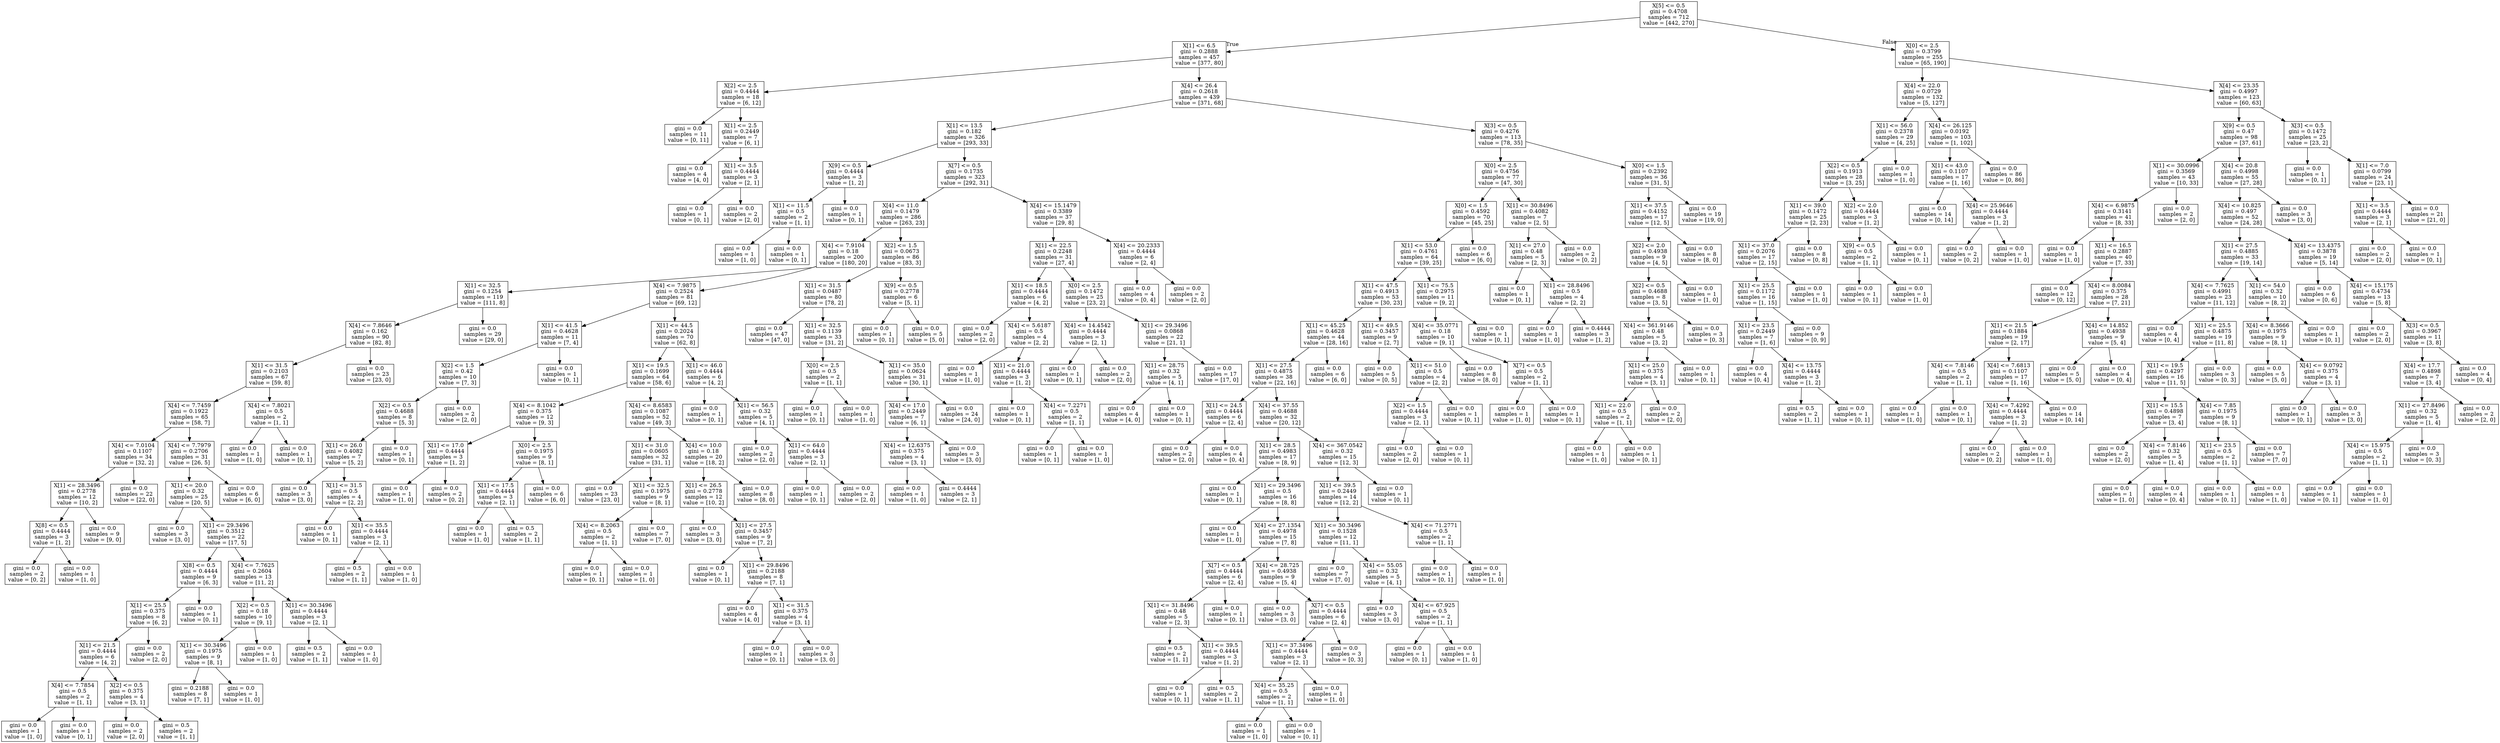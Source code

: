 digraph Tree {
node [shape=box] ;
0 [label="X[5] <= 0.5\ngini = 0.4708\nsamples = 712\nvalue = [442, 270]"] ;
1 [label="X[1] <= 6.5\ngini = 0.2888\nsamples = 457\nvalue = [377, 80]"] ;
0 -> 1 [labeldistance=2.5, labelangle=45, headlabel="True"] ;
2 [label="X[2] <= 2.5\ngini = 0.4444\nsamples = 18\nvalue = [6, 12]"] ;
1 -> 2 ;
3 [label="gini = 0.0\nsamples = 11\nvalue = [0, 11]"] ;
2 -> 3 ;
4 [label="X[1] <= 2.5\ngini = 0.2449\nsamples = 7\nvalue = [6, 1]"] ;
2 -> 4 ;
5 [label="gini = 0.0\nsamples = 4\nvalue = [4, 0]"] ;
4 -> 5 ;
6 [label="X[1] <= 3.5\ngini = 0.4444\nsamples = 3\nvalue = [2, 1]"] ;
4 -> 6 ;
7 [label="gini = 0.0\nsamples = 1\nvalue = [0, 1]"] ;
6 -> 7 ;
8 [label="gini = 0.0\nsamples = 2\nvalue = [2, 0]"] ;
6 -> 8 ;
9 [label="X[4] <= 26.4\ngini = 0.2618\nsamples = 439\nvalue = [371, 68]"] ;
1 -> 9 ;
10 [label="X[1] <= 13.5\ngini = 0.182\nsamples = 326\nvalue = [293, 33]"] ;
9 -> 10 ;
11 [label="X[9] <= 0.5\ngini = 0.4444\nsamples = 3\nvalue = [1, 2]"] ;
10 -> 11 ;
12 [label="X[1] <= 11.5\ngini = 0.5\nsamples = 2\nvalue = [1, 1]"] ;
11 -> 12 ;
13 [label="gini = 0.0\nsamples = 1\nvalue = [1, 0]"] ;
12 -> 13 ;
14 [label="gini = 0.0\nsamples = 1\nvalue = [0, 1]"] ;
12 -> 14 ;
15 [label="gini = 0.0\nsamples = 1\nvalue = [0, 1]"] ;
11 -> 15 ;
16 [label="X[7] <= 0.5\ngini = 0.1735\nsamples = 323\nvalue = [292, 31]"] ;
10 -> 16 ;
17 [label="X[4] <= 11.0\ngini = 0.1479\nsamples = 286\nvalue = [263, 23]"] ;
16 -> 17 ;
18 [label="X[4] <= 7.9104\ngini = 0.18\nsamples = 200\nvalue = [180, 20]"] ;
17 -> 18 ;
19 [label="X[1] <= 32.5\ngini = 0.1254\nsamples = 119\nvalue = [111, 8]"] ;
18 -> 19 ;
20 [label="X[4] <= 7.8646\ngini = 0.162\nsamples = 90\nvalue = [82, 8]"] ;
19 -> 20 ;
21 [label="X[1] <= 31.5\ngini = 0.2103\nsamples = 67\nvalue = [59, 8]"] ;
20 -> 21 ;
22 [label="X[4] <= 7.7459\ngini = 0.1922\nsamples = 65\nvalue = [58, 7]"] ;
21 -> 22 ;
23 [label="X[4] <= 7.0104\ngini = 0.1107\nsamples = 34\nvalue = [32, 2]"] ;
22 -> 23 ;
24 [label="X[1] <= 28.3496\ngini = 0.2778\nsamples = 12\nvalue = [10, 2]"] ;
23 -> 24 ;
25 [label="X[8] <= 0.5\ngini = 0.4444\nsamples = 3\nvalue = [1, 2]"] ;
24 -> 25 ;
26 [label="gini = 0.0\nsamples = 2\nvalue = [0, 2]"] ;
25 -> 26 ;
27 [label="gini = 0.0\nsamples = 1\nvalue = [1, 0]"] ;
25 -> 27 ;
28 [label="gini = 0.0\nsamples = 9\nvalue = [9, 0]"] ;
24 -> 28 ;
29 [label="gini = 0.0\nsamples = 22\nvalue = [22, 0]"] ;
23 -> 29 ;
30 [label="X[4] <= 7.7979\ngini = 0.2706\nsamples = 31\nvalue = [26, 5]"] ;
22 -> 30 ;
31 [label="X[1] <= 20.0\ngini = 0.32\nsamples = 25\nvalue = [20, 5]"] ;
30 -> 31 ;
32 [label="gini = 0.0\nsamples = 3\nvalue = [3, 0]"] ;
31 -> 32 ;
33 [label="X[1] <= 29.3496\ngini = 0.3512\nsamples = 22\nvalue = [17, 5]"] ;
31 -> 33 ;
34 [label="X[8] <= 0.5\ngini = 0.4444\nsamples = 9\nvalue = [6, 3]"] ;
33 -> 34 ;
35 [label="X[1] <= 25.5\ngini = 0.375\nsamples = 8\nvalue = [6, 2]"] ;
34 -> 35 ;
36 [label="X[1] <= 21.5\ngini = 0.4444\nsamples = 6\nvalue = [4, 2]"] ;
35 -> 36 ;
37 [label="X[4] <= 7.7854\ngini = 0.5\nsamples = 2\nvalue = [1, 1]"] ;
36 -> 37 ;
38 [label="gini = 0.0\nsamples = 1\nvalue = [1, 0]"] ;
37 -> 38 ;
39 [label="gini = 0.0\nsamples = 1\nvalue = [0, 1]"] ;
37 -> 39 ;
40 [label="X[2] <= 0.5\ngini = 0.375\nsamples = 4\nvalue = [3, 1]"] ;
36 -> 40 ;
41 [label="gini = 0.0\nsamples = 2\nvalue = [2, 0]"] ;
40 -> 41 ;
42 [label="gini = 0.5\nsamples = 2\nvalue = [1, 1]"] ;
40 -> 42 ;
43 [label="gini = 0.0\nsamples = 2\nvalue = [2, 0]"] ;
35 -> 43 ;
44 [label="gini = 0.0\nsamples = 1\nvalue = [0, 1]"] ;
34 -> 44 ;
45 [label="X[4] <= 7.7625\ngini = 0.2604\nsamples = 13\nvalue = [11, 2]"] ;
33 -> 45 ;
46 [label="X[2] <= 0.5\ngini = 0.18\nsamples = 10\nvalue = [9, 1]"] ;
45 -> 46 ;
47 [label="X[1] <= 30.3496\ngini = 0.1975\nsamples = 9\nvalue = [8, 1]"] ;
46 -> 47 ;
48 [label="gini = 0.2188\nsamples = 8\nvalue = [7, 1]"] ;
47 -> 48 ;
49 [label="gini = 0.0\nsamples = 1\nvalue = [1, 0]"] ;
47 -> 49 ;
50 [label="gini = 0.0\nsamples = 1\nvalue = [1, 0]"] ;
46 -> 50 ;
51 [label="X[1] <= 30.3496\ngini = 0.4444\nsamples = 3\nvalue = [2, 1]"] ;
45 -> 51 ;
52 [label="gini = 0.5\nsamples = 2\nvalue = [1, 1]"] ;
51 -> 52 ;
53 [label="gini = 0.0\nsamples = 1\nvalue = [1, 0]"] ;
51 -> 53 ;
54 [label="gini = 0.0\nsamples = 6\nvalue = [6, 0]"] ;
30 -> 54 ;
55 [label="X[4] <= 7.8021\ngini = 0.5\nsamples = 2\nvalue = [1, 1]"] ;
21 -> 55 ;
56 [label="gini = 0.0\nsamples = 1\nvalue = [1, 0]"] ;
55 -> 56 ;
57 [label="gini = 0.0\nsamples = 1\nvalue = [0, 1]"] ;
55 -> 57 ;
58 [label="gini = 0.0\nsamples = 23\nvalue = [23, 0]"] ;
20 -> 58 ;
59 [label="gini = 0.0\nsamples = 29\nvalue = [29, 0]"] ;
19 -> 59 ;
60 [label="X[4] <= 7.9875\ngini = 0.2524\nsamples = 81\nvalue = [69, 12]"] ;
18 -> 60 ;
61 [label="X[1] <= 41.5\ngini = 0.4628\nsamples = 11\nvalue = [7, 4]"] ;
60 -> 61 ;
62 [label="X[2] <= 1.5\ngini = 0.42\nsamples = 10\nvalue = [7, 3]"] ;
61 -> 62 ;
63 [label="X[2] <= 0.5\ngini = 0.4688\nsamples = 8\nvalue = [5, 3]"] ;
62 -> 63 ;
64 [label="X[1] <= 26.0\ngini = 0.4082\nsamples = 7\nvalue = [5, 2]"] ;
63 -> 64 ;
65 [label="gini = 0.0\nsamples = 3\nvalue = [3, 0]"] ;
64 -> 65 ;
66 [label="X[1] <= 31.5\ngini = 0.5\nsamples = 4\nvalue = [2, 2]"] ;
64 -> 66 ;
67 [label="gini = 0.0\nsamples = 1\nvalue = [0, 1]"] ;
66 -> 67 ;
68 [label="X[1] <= 35.5\ngini = 0.4444\nsamples = 3\nvalue = [2, 1]"] ;
66 -> 68 ;
69 [label="gini = 0.5\nsamples = 2\nvalue = [1, 1]"] ;
68 -> 69 ;
70 [label="gini = 0.0\nsamples = 1\nvalue = [1, 0]"] ;
68 -> 70 ;
71 [label="gini = 0.0\nsamples = 1\nvalue = [0, 1]"] ;
63 -> 71 ;
72 [label="gini = 0.0\nsamples = 2\nvalue = [2, 0]"] ;
62 -> 72 ;
73 [label="gini = 0.0\nsamples = 1\nvalue = [0, 1]"] ;
61 -> 73 ;
74 [label="X[1] <= 44.5\ngini = 0.2024\nsamples = 70\nvalue = [62, 8]"] ;
60 -> 74 ;
75 [label="X[1] <= 19.5\ngini = 0.1699\nsamples = 64\nvalue = [58, 6]"] ;
74 -> 75 ;
76 [label="X[4] <= 8.1042\ngini = 0.375\nsamples = 12\nvalue = [9, 3]"] ;
75 -> 76 ;
77 [label="X[1] <= 17.0\ngini = 0.4444\nsamples = 3\nvalue = [1, 2]"] ;
76 -> 77 ;
78 [label="gini = 0.0\nsamples = 1\nvalue = [1, 0]"] ;
77 -> 78 ;
79 [label="gini = 0.0\nsamples = 2\nvalue = [0, 2]"] ;
77 -> 79 ;
80 [label="X[0] <= 2.5\ngini = 0.1975\nsamples = 9\nvalue = [8, 1]"] ;
76 -> 80 ;
81 [label="X[1] <= 17.5\ngini = 0.4444\nsamples = 3\nvalue = [2, 1]"] ;
80 -> 81 ;
82 [label="gini = 0.0\nsamples = 1\nvalue = [1, 0]"] ;
81 -> 82 ;
83 [label="gini = 0.5\nsamples = 2\nvalue = [1, 1]"] ;
81 -> 83 ;
84 [label="gini = 0.0\nsamples = 6\nvalue = [6, 0]"] ;
80 -> 84 ;
85 [label="X[4] <= 8.6583\ngini = 0.1087\nsamples = 52\nvalue = [49, 3]"] ;
75 -> 85 ;
86 [label="X[1] <= 31.0\ngini = 0.0605\nsamples = 32\nvalue = [31, 1]"] ;
85 -> 86 ;
87 [label="gini = 0.0\nsamples = 23\nvalue = [23, 0]"] ;
86 -> 87 ;
88 [label="X[1] <= 32.5\ngini = 0.1975\nsamples = 9\nvalue = [8, 1]"] ;
86 -> 88 ;
89 [label="X[4] <= 8.2063\ngini = 0.5\nsamples = 2\nvalue = [1, 1]"] ;
88 -> 89 ;
90 [label="gini = 0.0\nsamples = 1\nvalue = [0, 1]"] ;
89 -> 90 ;
91 [label="gini = 0.0\nsamples = 1\nvalue = [1, 0]"] ;
89 -> 91 ;
92 [label="gini = 0.0\nsamples = 7\nvalue = [7, 0]"] ;
88 -> 92 ;
93 [label="X[4] <= 10.0\ngini = 0.18\nsamples = 20\nvalue = [18, 2]"] ;
85 -> 93 ;
94 [label="X[1] <= 26.5\ngini = 0.2778\nsamples = 12\nvalue = [10, 2]"] ;
93 -> 94 ;
95 [label="gini = 0.0\nsamples = 3\nvalue = [3, 0]"] ;
94 -> 95 ;
96 [label="X[1] <= 27.5\ngini = 0.3457\nsamples = 9\nvalue = [7, 2]"] ;
94 -> 96 ;
97 [label="gini = 0.0\nsamples = 1\nvalue = [0, 1]"] ;
96 -> 97 ;
98 [label="X[1] <= 29.8496\ngini = 0.2188\nsamples = 8\nvalue = [7, 1]"] ;
96 -> 98 ;
99 [label="gini = 0.0\nsamples = 4\nvalue = [4, 0]"] ;
98 -> 99 ;
100 [label="X[1] <= 31.5\ngini = 0.375\nsamples = 4\nvalue = [3, 1]"] ;
98 -> 100 ;
101 [label="gini = 0.0\nsamples = 1\nvalue = [0, 1]"] ;
100 -> 101 ;
102 [label="gini = 0.0\nsamples = 3\nvalue = [3, 0]"] ;
100 -> 102 ;
103 [label="gini = 0.0\nsamples = 8\nvalue = [8, 0]"] ;
93 -> 103 ;
104 [label="X[1] <= 46.0\ngini = 0.4444\nsamples = 6\nvalue = [4, 2]"] ;
74 -> 104 ;
105 [label="gini = 0.0\nsamples = 1\nvalue = [0, 1]"] ;
104 -> 105 ;
106 [label="X[1] <= 56.5\ngini = 0.32\nsamples = 5\nvalue = [4, 1]"] ;
104 -> 106 ;
107 [label="gini = 0.0\nsamples = 2\nvalue = [2, 0]"] ;
106 -> 107 ;
108 [label="X[1] <= 64.0\ngini = 0.4444\nsamples = 3\nvalue = [2, 1]"] ;
106 -> 108 ;
109 [label="gini = 0.0\nsamples = 1\nvalue = [0, 1]"] ;
108 -> 109 ;
110 [label="gini = 0.0\nsamples = 2\nvalue = [2, 0]"] ;
108 -> 110 ;
111 [label="X[2] <= 1.5\ngini = 0.0673\nsamples = 86\nvalue = [83, 3]"] ;
17 -> 111 ;
112 [label="X[1] <= 31.5\ngini = 0.0487\nsamples = 80\nvalue = [78, 2]"] ;
111 -> 112 ;
113 [label="gini = 0.0\nsamples = 47\nvalue = [47, 0]"] ;
112 -> 113 ;
114 [label="X[1] <= 32.5\ngini = 0.1139\nsamples = 33\nvalue = [31, 2]"] ;
112 -> 114 ;
115 [label="X[0] <= 2.5\ngini = 0.5\nsamples = 2\nvalue = [1, 1]"] ;
114 -> 115 ;
116 [label="gini = 0.0\nsamples = 1\nvalue = [0, 1]"] ;
115 -> 116 ;
117 [label="gini = 0.0\nsamples = 1\nvalue = [1, 0]"] ;
115 -> 117 ;
118 [label="X[1] <= 35.0\ngini = 0.0624\nsamples = 31\nvalue = [30, 1]"] ;
114 -> 118 ;
119 [label="X[4] <= 17.0\ngini = 0.2449\nsamples = 7\nvalue = [6, 1]"] ;
118 -> 119 ;
120 [label="X[4] <= 12.6375\ngini = 0.375\nsamples = 4\nvalue = [3, 1]"] ;
119 -> 120 ;
121 [label="gini = 0.0\nsamples = 1\nvalue = [1, 0]"] ;
120 -> 121 ;
122 [label="gini = 0.4444\nsamples = 3\nvalue = [2, 1]"] ;
120 -> 122 ;
123 [label="gini = 0.0\nsamples = 3\nvalue = [3, 0]"] ;
119 -> 123 ;
124 [label="gini = 0.0\nsamples = 24\nvalue = [24, 0]"] ;
118 -> 124 ;
125 [label="X[9] <= 0.5\ngini = 0.2778\nsamples = 6\nvalue = [5, 1]"] ;
111 -> 125 ;
126 [label="gini = 0.0\nsamples = 1\nvalue = [0, 1]"] ;
125 -> 126 ;
127 [label="gini = 0.0\nsamples = 5\nvalue = [5, 0]"] ;
125 -> 127 ;
128 [label="X[4] <= 15.1479\ngini = 0.3389\nsamples = 37\nvalue = [29, 8]"] ;
16 -> 128 ;
129 [label="X[1] <= 22.5\ngini = 0.2248\nsamples = 31\nvalue = [27, 4]"] ;
128 -> 129 ;
130 [label="X[1] <= 18.5\ngini = 0.4444\nsamples = 6\nvalue = [4, 2]"] ;
129 -> 130 ;
131 [label="gini = 0.0\nsamples = 2\nvalue = [2, 0]"] ;
130 -> 131 ;
132 [label="X[4] <= 5.6187\ngini = 0.5\nsamples = 4\nvalue = [2, 2]"] ;
130 -> 132 ;
133 [label="gini = 0.0\nsamples = 1\nvalue = [1, 0]"] ;
132 -> 133 ;
134 [label="X[1] <= 21.0\ngini = 0.4444\nsamples = 3\nvalue = [1, 2]"] ;
132 -> 134 ;
135 [label="gini = 0.0\nsamples = 1\nvalue = [0, 1]"] ;
134 -> 135 ;
136 [label="X[4] <= 7.2271\ngini = 0.5\nsamples = 2\nvalue = [1, 1]"] ;
134 -> 136 ;
137 [label="gini = 0.0\nsamples = 1\nvalue = [0, 1]"] ;
136 -> 137 ;
138 [label="gini = 0.0\nsamples = 1\nvalue = [1, 0]"] ;
136 -> 138 ;
139 [label="X[0] <= 2.5\ngini = 0.1472\nsamples = 25\nvalue = [23, 2]"] ;
129 -> 139 ;
140 [label="X[4] <= 14.4542\ngini = 0.4444\nsamples = 3\nvalue = [2, 1]"] ;
139 -> 140 ;
141 [label="gini = 0.0\nsamples = 1\nvalue = [0, 1]"] ;
140 -> 141 ;
142 [label="gini = 0.0\nsamples = 2\nvalue = [2, 0]"] ;
140 -> 142 ;
143 [label="X[1] <= 29.3496\ngini = 0.0868\nsamples = 22\nvalue = [21, 1]"] ;
139 -> 143 ;
144 [label="X[1] <= 28.75\ngini = 0.32\nsamples = 5\nvalue = [4, 1]"] ;
143 -> 144 ;
145 [label="gini = 0.0\nsamples = 4\nvalue = [4, 0]"] ;
144 -> 145 ;
146 [label="gini = 0.0\nsamples = 1\nvalue = [0, 1]"] ;
144 -> 146 ;
147 [label="gini = 0.0\nsamples = 17\nvalue = [17, 0]"] ;
143 -> 147 ;
148 [label="X[4] <= 20.2333\ngini = 0.4444\nsamples = 6\nvalue = [2, 4]"] ;
128 -> 148 ;
149 [label="gini = 0.0\nsamples = 4\nvalue = [0, 4]"] ;
148 -> 149 ;
150 [label="gini = 0.0\nsamples = 2\nvalue = [2, 0]"] ;
148 -> 150 ;
151 [label="X[3] <= 0.5\ngini = 0.4276\nsamples = 113\nvalue = [78, 35]"] ;
9 -> 151 ;
152 [label="X[0] <= 2.5\ngini = 0.4756\nsamples = 77\nvalue = [47, 30]"] ;
151 -> 152 ;
153 [label="X[0] <= 1.5\ngini = 0.4592\nsamples = 70\nvalue = [45, 25]"] ;
152 -> 153 ;
154 [label="X[1] <= 53.0\ngini = 0.4761\nsamples = 64\nvalue = [39, 25]"] ;
153 -> 154 ;
155 [label="X[1] <= 47.5\ngini = 0.4913\nsamples = 53\nvalue = [30, 23]"] ;
154 -> 155 ;
156 [label="X[1] <= 45.25\ngini = 0.4628\nsamples = 44\nvalue = [28, 16]"] ;
155 -> 156 ;
157 [label="X[1] <= 27.5\ngini = 0.4875\nsamples = 38\nvalue = [22, 16]"] ;
156 -> 157 ;
158 [label="X[1] <= 24.5\ngini = 0.4444\nsamples = 6\nvalue = [2, 4]"] ;
157 -> 158 ;
159 [label="gini = 0.0\nsamples = 2\nvalue = [2, 0]"] ;
158 -> 159 ;
160 [label="gini = 0.0\nsamples = 4\nvalue = [0, 4]"] ;
158 -> 160 ;
161 [label="X[4] <= 37.55\ngini = 0.4688\nsamples = 32\nvalue = [20, 12]"] ;
157 -> 161 ;
162 [label="X[1] <= 28.5\ngini = 0.4983\nsamples = 17\nvalue = [8, 9]"] ;
161 -> 162 ;
163 [label="gini = 0.0\nsamples = 1\nvalue = [0, 1]"] ;
162 -> 163 ;
164 [label="X[1] <= 29.3496\ngini = 0.5\nsamples = 16\nvalue = [8, 8]"] ;
162 -> 164 ;
165 [label="gini = 0.0\nsamples = 1\nvalue = [1, 0]"] ;
164 -> 165 ;
166 [label="X[4] <= 27.1354\ngini = 0.4978\nsamples = 15\nvalue = [7, 8]"] ;
164 -> 166 ;
167 [label="X[7] <= 0.5\ngini = 0.4444\nsamples = 6\nvalue = [2, 4]"] ;
166 -> 167 ;
168 [label="X[1] <= 31.8496\ngini = 0.48\nsamples = 5\nvalue = [2, 3]"] ;
167 -> 168 ;
169 [label="gini = 0.5\nsamples = 2\nvalue = [1, 1]"] ;
168 -> 169 ;
170 [label="X[1] <= 39.5\ngini = 0.4444\nsamples = 3\nvalue = [1, 2]"] ;
168 -> 170 ;
171 [label="gini = 0.0\nsamples = 1\nvalue = [0, 1]"] ;
170 -> 171 ;
172 [label="gini = 0.5\nsamples = 2\nvalue = [1, 1]"] ;
170 -> 172 ;
173 [label="gini = 0.0\nsamples = 1\nvalue = [0, 1]"] ;
167 -> 173 ;
174 [label="X[4] <= 28.725\ngini = 0.4938\nsamples = 9\nvalue = [5, 4]"] ;
166 -> 174 ;
175 [label="gini = 0.0\nsamples = 3\nvalue = [3, 0]"] ;
174 -> 175 ;
176 [label="X[7] <= 0.5\ngini = 0.4444\nsamples = 6\nvalue = [2, 4]"] ;
174 -> 176 ;
177 [label="X[1] <= 37.3496\ngini = 0.4444\nsamples = 3\nvalue = [2, 1]"] ;
176 -> 177 ;
178 [label="X[4] <= 35.25\ngini = 0.5\nsamples = 2\nvalue = [1, 1]"] ;
177 -> 178 ;
179 [label="gini = 0.0\nsamples = 1\nvalue = [1, 0]"] ;
178 -> 179 ;
180 [label="gini = 0.0\nsamples = 1\nvalue = [0, 1]"] ;
178 -> 180 ;
181 [label="gini = 0.0\nsamples = 1\nvalue = [1, 0]"] ;
177 -> 181 ;
182 [label="gini = 0.0\nsamples = 3\nvalue = [0, 3]"] ;
176 -> 182 ;
183 [label="X[4] <= 367.0542\ngini = 0.32\nsamples = 15\nvalue = [12, 3]"] ;
161 -> 183 ;
184 [label="X[1] <= 39.5\ngini = 0.2449\nsamples = 14\nvalue = [12, 2]"] ;
183 -> 184 ;
185 [label="X[1] <= 30.3496\ngini = 0.1528\nsamples = 12\nvalue = [11, 1]"] ;
184 -> 185 ;
186 [label="gini = 0.0\nsamples = 7\nvalue = [7, 0]"] ;
185 -> 186 ;
187 [label="X[4] <= 55.05\ngini = 0.32\nsamples = 5\nvalue = [4, 1]"] ;
185 -> 187 ;
188 [label="gini = 0.0\nsamples = 3\nvalue = [3, 0]"] ;
187 -> 188 ;
189 [label="X[4] <= 67.925\ngini = 0.5\nsamples = 2\nvalue = [1, 1]"] ;
187 -> 189 ;
190 [label="gini = 0.0\nsamples = 1\nvalue = [0, 1]"] ;
189 -> 190 ;
191 [label="gini = 0.0\nsamples = 1\nvalue = [1, 0]"] ;
189 -> 191 ;
192 [label="X[4] <= 71.2771\ngini = 0.5\nsamples = 2\nvalue = [1, 1]"] ;
184 -> 192 ;
193 [label="gini = 0.0\nsamples = 1\nvalue = [0, 1]"] ;
192 -> 193 ;
194 [label="gini = 0.0\nsamples = 1\nvalue = [1, 0]"] ;
192 -> 194 ;
195 [label="gini = 0.0\nsamples = 1\nvalue = [0, 1]"] ;
183 -> 195 ;
196 [label="gini = 0.0\nsamples = 6\nvalue = [6, 0]"] ;
156 -> 196 ;
197 [label="X[1] <= 49.5\ngini = 0.3457\nsamples = 9\nvalue = [2, 7]"] ;
155 -> 197 ;
198 [label="gini = 0.0\nsamples = 5\nvalue = [0, 5]"] ;
197 -> 198 ;
199 [label="X[1] <= 51.0\ngini = 0.5\nsamples = 4\nvalue = [2, 2]"] ;
197 -> 199 ;
200 [label="X[2] <= 1.5\ngini = 0.4444\nsamples = 3\nvalue = [2, 1]"] ;
199 -> 200 ;
201 [label="gini = 0.0\nsamples = 2\nvalue = [2, 0]"] ;
200 -> 201 ;
202 [label="gini = 0.0\nsamples = 1\nvalue = [0, 1]"] ;
200 -> 202 ;
203 [label="gini = 0.0\nsamples = 1\nvalue = [0, 1]"] ;
199 -> 203 ;
204 [label="X[1] <= 75.5\ngini = 0.2975\nsamples = 11\nvalue = [9, 2]"] ;
154 -> 204 ;
205 [label="X[4] <= 35.0771\ngini = 0.18\nsamples = 10\nvalue = [9, 1]"] ;
204 -> 205 ;
206 [label="gini = 0.0\nsamples = 8\nvalue = [8, 0]"] ;
205 -> 206 ;
207 [label="X[7] <= 0.5\ngini = 0.5\nsamples = 2\nvalue = [1, 1]"] ;
205 -> 207 ;
208 [label="gini = 0.0\nsamples = 1\nvalue = [1, 0]"] ;
207 -> 208 ;
209 [label="gini = 0.0\nsamples = 1\nvalue = [0, 1]"] ;
207 -> 209 ;
210 [label="gini = 0.0\nsamples = 1\nvalue = [0, 1]"] ;
204 -> 210 ;
211 [label="gini = 0.0\nsamples = 6\nvalue = [6, 0]"] ;
153 -> 211 ;
212 [label="X[1] <= 30.8496\ngini = 0.4082\nsamples = 7\nvalue = [2, 5]"] ;
152 -> 212 ;
213 [label="X[1] <= 27.0\ngini = 0.48\nsamples = 5\nvalue = [2, 3]"] ;
212 -> 213 ;
214 [label="gini = 0.0\nsamples = 1\nvalue = [0, 1]"] ;
213 -> 214 ;
215 [label="X[1] <= 28.8496\ngini = 0.5\nsamples = 4\nvalue = [2, 2]"] ;
213 -> 215 ;
216 [label="gini = 0.0\nsamples = 1\nvalue = [1, 0]"] ;
215 -> 216 ;
217 [label="gini = 0.4444\nsamples = 3\nvalue = [1, 2]"] ;
215 -> 217 ;
218 [label="gini = 0.0\nsamples = 2\nvalue = [0, 2]"] ;
212 -> 218 ;
219 [label="X[0] <= 1.5\ngini = 0.2392\nsamples = 36\nvalue = [31, 5]"] ;
151 -> 219 ;
220 [label="X[1] <= 37.5\ngini = 0.4152\nsamples = 17\nvalue = [12, 5]"] ;
219 -> 220 ;
221 [label="X[2] <= 2.0\ngini = 0.4938\nsamples = 9\nvalue = [4, 5]"] ;
220 -> 221 ;
222 [label="X[2] <= 0.5\ngini = 0.4688\nsamples = 8\nvalue = [3, 5]"] ;
221 -> 222 ;
223 [label="X[4] <= 361.9146\ngini = 0.48\nsamples = 5\nvalue = [3, 2]"] ;
222 -> 223 ;
224 [label="X[1] <= 25.0\ngini = 0.375\nsamples = 4\nvalue = [3, 1]"] ;
223 -> 224 ;
225 [label="X[1] <= 22.0\ngini = 0.5\nsamples = 2\nvalue = [1, 1]"] ;
224 -> 225 ;
226 [label="gini = 0.0\nsamples = 1\nvalue = [1, 0]"] ;
225 -> 226 ;
227 [label="gini = 0.0\nsamples = 1\nvalue = [0, 1]"] ;
225 -> 227 ;
228 [label="gini = 0.0\nsamples = 2\nvalue = [2, 0]"] ;
224 -> 228 ;
229 [label="gini = 0.0\nsamples = 1\nvalue = [0, 1]"] ;
223 -> 229 ;
230 [label="gini = 0.0\nsamples = 3\nvalue = [0, 3]"] ;
222 -> 230 ;
231 [label="gini = 0.0\nsamples = 1\nvalue = [1, 0]"] ;
221 -> 231 ;
232 [label="gini = 0.0\nsamples = 8\nvalue = [8, 0]"] ;
220 -> 232 ;
233 [label="gini = 0.0\nsamples = 19\nvalue = [19, 0]"] ;
219 -> 233 ;
234 [label="X[0] <= 2.5\ngini = 0.3799\nsamples = 255\nvalue = [65, 190]"] ;
0 -> 234 [labeldistance=2.5, labelangle=-45, headlabel="False"] ;
235 [label="X[4] <= 22.0\ngini = 0.0729\nsamples = 132\nvalue = [5, 127]"] ;
234 -> 235 ;
236 [label="X[1] <= 56.0\ngini = 0.2378\nsamples = 29\nvalue = [4, 25]"] ;
235 -> 236 ;
237 [label="X[2] <= 0.5\ngini = 0.1913\nsamples = 28\nvalue = [3, 25]"] ;
236 -> 237 ;
238 [label="X[1] <= 39.0\ngini = 0.1472\nsamples = 25\nvalue = [2, 23]"] ;
237 -> 238 ;
239 [label="X[1] <= 37.0\ngini = 0.2076\nsamples = 17\nvalue = [2, 15]"] ;
238 -> 239 ;
240 [label="X[1] <= 25.5\ngini = 0.1172\nsamples = 16\nvalue = [1, 15]"] ;
239 -> 240 ;
241 [label="X[1] <= 23.5\ngini = 0.2449\nsamples = 7\nvalue = [1, 6]"] ;
240 -> 241 ;
242 [label="gini = 0.0\nsamples = 4\nvalue = [0, 4]"] ;
241 -> 242 ;
243 [label="X[4] <= 13.75\ngini = 0.4444\nsamples = 3\nvalue = [1, 2]"] ;
241 -> 243 ;
244 [label="gini = 0.5\nsamples = 2\nvalue = [1, 1]"] ;
243 -> 244 ;
245 [label="gini = 0.0\nsamples = 1\nvalue = [0, 1]"] ;
243 -> 245 ;
246 [label="gini = 0.0\nsamples = 9\nvalue = [0, 9]"] ;
240 -> 246 ;
247 [label="gini = 0.0\nsamples = 1\nvalue = [1, 0]"] ;
239 -> 247 ;
248 [label="gini = 0.0\nsamples = 8\nvalue = [0, 8]"] ;
238 -> 248 ;
249 [label="X[2] <= 2.0\ngini = 0.4444\nsamples = 3\nvalue = [1, 2]"] ;
237 -> 249 ;
250 [label="X[9] <= 0.5\ngini = 0.5\nsamples = 2\nvalue = [1, 1]"] ;
249 -> 250 ;
251 [label="gini = 0.0\nsamples = 1\nvalue = [0, 1]"] ;
250 -> 251 ;
252 [label="gini = 0.0\nsamples = 1\nvalue = [1, 0]"] ;
250 -> 252 ;
253 [label="gini = 0.0\nsamples = 1\nvalue = [0, 1]"] ;
249 -> 253 ;
254 [label="gini = 0.0\nsamples = 1\nvalue = [1, 0]"] ;
236 -> 254 ;
255 [label="X[4] <= 26.125\ngini = 0.0192\nsamples = 103\nvalue = [1, 102]"] ;
235 -> 255 ;
256 [label="X[1] <= 43.0\ngini = 0.1107\nsamples = 17\nvalue = [1, 16]"] ;
255 -> 256 ;
257 [label="gini = 0.0\nsamples = 14\nvalue = [0, 14]"] ;
256 -> 257 ;
258 [label="X[4] <= 25.9646\ngini = 0.4444\nsamples = 3\nvalue = [1, 2]"] ;
256 -> 258 ;
259 [label="gini = 0.0\nsamples = 2\nvalue = [0, 2]"] ;
258 -> 259 ;
260 [label="gini = 0.0\nsamples = 1\nvalue = [1, 0]"] ;
258 -> 260 ;
261 [label="gini = 0.0\nsamples = 86\nvalue = [0, 86]"] ;
255 -> 261 ;
262 [label="X[4] <= 23.35\ngini = 0.4997\nsamples = 123\nvalue = [60, 63]"] ;
234 -> 262 ;
263 [label="X[9] <= 0.5\ngini = 0.47\nsamples = 98\nvalue = [37, 61]"] ;
262 -> 263 ;
264 [label="X[1] <= 30.0996\ngini = 0.3569\nsamples = 43\nvalue = [10, 33]"] ;
263 -> 264 ;
265 [label="X[4] <= 6.9875\ngini = 0.3141\nsamples = 41\nvalue = [8, 33]"] ;
264 -> 265 ;
266 [label="gini = 0.0\nsamples = 1\nvalue = [1, 0]"] ;
265 -> 266 ;
267 [label="X[1] <= 16.5\ngini = 0.2887\nsamples = 40\nvalue = [7, 33]"] ;
265 -> 267 ;
268 [label="gini = 0.0\nsamples = 12\nvalue = [0, 12]"] ;
267 -> 268 ;
269 [label="X[4] <= 8.0084\ngini = 0.375\nsamples = 28\nvalue = [7, 21]"] ;
267 -> 269 ;
270 [label="X[1] <= 21.5\ngini = 0.1884\nsamples = 19\nvalue = [2, 17]"] ;
269 -> 270 ;
271 [label="X[4] <= 7.8146\ngini = 0.5\nsamples = 2\nvalue = [1, 1]"] ;
270 -> 271 ;
272 [label="gini = 0.0\nsamples = 1\nvalue = [1, 0]"] ;
271 -> 272 ;
273 [label="gini = 0.0\nsamples = 1\nvalue = [0, 1]"] ;
271 -> 273 ;
274 [label="X[4] <= 7.6813\ngini = 0.1107\nsamples = 17\nvalue = [1, 16]"] ;
270 -> 274 ;
275 [label="X[4] <= 7.4292\ngini = 0.4444\nsamples = 3\nvalue = [1, 2]"] ;
274 -> 275 ;
276 [label="gini = 0.0\nsamples = 2\nvalue = [0, 2]"] ;
275 -> 276 ;
277 [label="gini = 0.0\nsamples = 1\nvalue = [1, 0]"] ;
275 -> 277 ;
278 [label="gini = 0.0\nsamples = 14\nvalue = [0, 14]"] ;
274 -> 278 ;
279 [label="X[4] <= 14.852\ngini = 0.4938\nsamples = 9\nvalue = [5, 4]"] ;
269 -> 279 ;
280 [label="gini = 0.0\nsamples = 5\nvalue = [5, 0]"] ;
279 -> 280 ;
281 [label="gini = 0.0\nsamples = 4\nvalue = [0, 4]"] ;
279 -> 281 ;
282 [label="gini = 0.0\nsamples = 2\nvalue = [2, 0]"] ;
264 -> 282 ;
283 [label="X[4] <= 20.8\ngini = 0.4998\nsamples = 55\nvalue = [27, 28]"] ;
263 -> 283 ;
284 [label="X[4] <= 10.825\ngini = 0.497\nsamples = 52\nvalue = [24, 28]"] ;
283 -> 284 ;
285 [label="X[1] <= 27.5\ngini = 0.4885\nsamples = 33\nvalue = [19, 14]"] ;
284 -> 285 ;
286 [label="X[4] <= 7.7625\ngini = 0.4991\nsamples = 23\nvalue = [11, 12]"] ;
285 -> 286 ;
287 [label="gini = 0.0\nsamples = 4\nvalue = [0, 4]"] ;
286 -> 287 ;
288 [label="X[1] <= 25.5\ngini = 0.4875\nsamples = 19\nvalue = [11, 8]"] ;
286 -> 288 ;
289 [label="X[1] <= 19.5\ngini = 0.4297\nsamples = 16\nvalue = [11, 5]"] ;
288 -> 289 ;
290 [label="X[1] <= 15.5\ngini = 0.4898\nsamples = 7\nvalue = [3, 4]"] ;
289 -> 290 ;
291 [label="gini = 0.0\nsamples = 2\nvalue = [2, 0]"] ;
290 -> 291 ;
292 [label="X[4] <= 7.8146\ngini = 0.32\nsamples = 5\nvalue = [1, 4]"] ;
290 -> 292 ;
293 [label="gini = 0.0\nsamples = 1\nvalue = [1, 0]"] ;
292 -> 293 ;
294 [label="gini = 0.0\nsamples = 4\nvalue = [0, 4]"] ;
292 -> 294 ;
295 [label="X[4] <= 7.85\ngini = 0.1975\nsamples = 9\nvalue = [8, 1]"] ;
289 -> 295 ;
296 [label="X[1] <= 23.5\ngini = 0.5\nsamples = 2\nvalue = [1, 1]"] ;
295 -> 296 ;
297 [label="gini = 0.0\nsamples = 1\nvalue = [0, 1]"] ;
296 -> 297 ;
298 [label="gini = 0.0\nsamples = 1\nvalue = [1, 0]"] ;
296 -> 298 ;
299 [label="gini = 0.0\nsamples = 7\nvalue = [7, 0]"] ;
295 -> 299 ;
300 [label="gini = 0.0\nsamples = 3\nvalue = [0, 3]"] ;
288 -> 300 ;
301 [label="X[1] <= 54.0\ngini = 0.32\nsamples = 10\nvalue = [8, 2]"] ;
285 -> 301 ;
302 [label="X[4] <= 8.3666\ngini = 0.1975\nsamples = 9\nvalue = [8, 1]"] ;
301 -> 302 ;
303 [label="gini = 0.0\nsamples = 5\nvalue = [5, 0]"] ;
302 -> 303 ;
304 [label="X[4] <= 9.0792\ngini = 0.375\nsamples = 4\nvalue = [3, 1]"] ;
302 -> 304 ;
305 [label="gini = 0.0\nsamples = 1\nvalue = [0, 1]"] ;
304 -> 305 ;
306 [label="gini = 0.0\nsamples = 3\nvalue = [3, 0]"] ;
304 -> 306 ;
307 [label="gini = 0.0\nsamples = 1\nvalue = [0, 1]"] ;
301 -> 307 ;
308 [label="X[4] <= 13.4375\ngini = 0.3878\nsamples = 19\nvalue = [5, 14]"] ;
284 -> 308 ;
309 [label="gini = 0.0\nsamples = 6\nvalue = [0, 6]"] ;
308 -> 309 ;
310 [label="X[4] <= 15.175\ngini = 0.4734\nsamples = 13\nvalue = [5, 8]"] ;
308 -> 310 ;
311 [label="gini = 0.0\nsamples = 2\nvalue = [2, 0]"] ;
310 -> 311 ;
312 [label="X[3] <= 0.5\ngini = 0.3967\nsamples = 11\nvalue = [3, 8]"] ;
310 -> 312 ;
313 [label="X[4] <= 17.7\ngini = 0.4898\nsamples = 7\nvalue = [3, 4]"] ;
312 -> 313 ;
314 [label="X[1] <= 27.8496\ngini = 0.32\nsamples = 5\nvalue = [1, 4]"] ;
313 -> 314 ;
315 [label="X[4] <= 15.975\ngini = 0.5\nsamples = 2\nvalue = [1, 1]"] ;
314 -> 315 ;
316 [label="gini = 0.0\nsamples = 1\nvalue = [0, 1]"] ;
315 -> 316 ;
317 [label="gini = 0.0\nsamples = 1\nvalue = [1, 0]"] ;
315 -> 317 ;
318 [label="gini = 0.0\nsamples = 3\nvalue = [0, 3]"] ;
314 -> 318 ;
319 [label="gini = 0.0\nsamples = 2\nvalue = [2, 0]"] ;
313 -> 319 ;
320 [label="gini = 0.0\nsamples = 4\nvalue = [0, 4]"] ;
312 -> 320 ;
321 [label="gini = 0.0\nsamples = 3\nvalue = [3, 0]"] ;
283 -> 321 ;
322 [label="X[3] <= 0.5\ngini = 0.1472\nsamples = 25\nvalue = [23, 2]"] ;
262 -> 322 ;
323 [label="gini = 0.0\nsamples = 1\nvalue = [0, 1]"] ;
322 -> 323 ;
324 [label="X[1] <= 7.0\ngini = 0.0799\nsamples = 24\nvalue = [23, 1]"] ;
322 -> 324 ;
325 [label="X[1] <= 3.5\ngini = 0.4444\nsamples = 3\nvalue = [2, 1]"] ;
324 -> 325 ;
326 [label="gini = 0.0\nsamples = 2\nvalue = [2, 0]"] ;
325 -> 326 ;
327 [label="gini = 0.0\nsamples = 1\nvalue = [0, 1]"] ;
325 -> 327 ;
328 [label="gini = 0.0\nsamples = 21\nvalue = [21, 0]"] ;
324 -> 328 ;
}